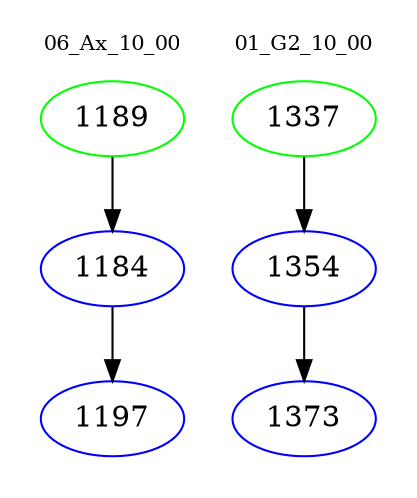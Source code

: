 digraph{
subgraph cluster_0 {
color = white
label = "06_Ax_10_00";
fontsize=10;
T0_1189 [label="1189", color="green"]
T0_1189 -> T0_1184 [color="black"]
T0_1184 [label="1184", color="blue"]
T0_1184 -> T0_1197 [color="black"]
T0_1197 [label="1197", color="blue"]
}
subgraph cluster_1 {
color = white
label = "01_G2_10_00";
fontsize=10;
T1_1337 [label="1337", color="green"]
T1_1337 -> T1_1354 [color="black"]
T1_1354 [label="1354", color="blue"]
T1_1354 -> T1_1373 [color="black"]
T1_1373 [label="1373", color="blue"]
}
}
